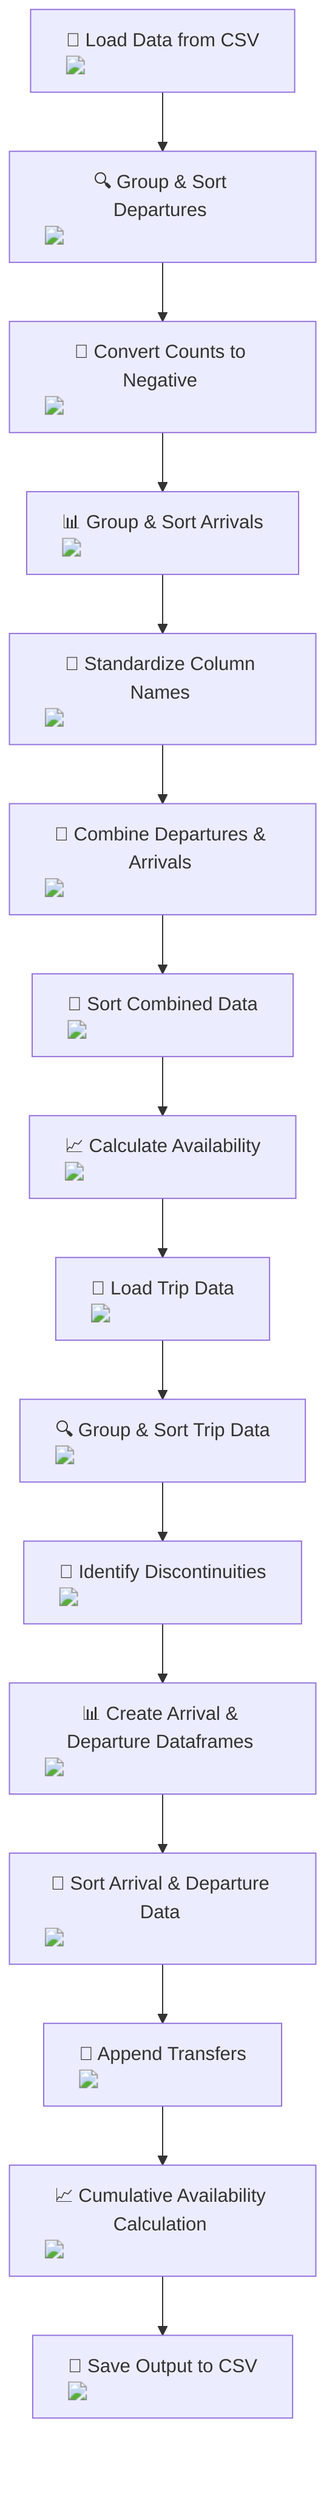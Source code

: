 flowchart TD
    A["📂 Load Data from CSV <img src='icons/file.svg' />"] --> B["🔍 Group & Sort Departures <img src='table.svg' />"]
    B --> C["🔄 Convert Counts to Negative <img src='column_split.svg' />"]
    C --> D["📊 Group & Sort Arrivals <img src='table.svg' />"]
    D --> E["🔄 Standardize Column Names <img src='column_split.svg' />"]
    E --> F["🔗 Combine Departures & Arrivals <img src='table.svg' />"]
    F --> G["📅 Sort Combined Data <img src='table.svg' />"]
    G --> H["📈 Calculate Availability <img src='lineplot_template.svg' />"]
    H --> I["📂 Load Trip Data <img src='file.svg' />"]
    I --> J["🔍 Group & Sort Trip Data <img src='table.svg' />"]
    J --> K["🚦 Identify Discontinuities <img src='column_split.svg' />"]
    K --> L["📊 Create Arrival & Departure Dataframes <img src='table.svg' />"]
    L --> M["📅 Sort Arrival & Departure Data <img src='table.svg' />"]
    M --> N["🔄 Append Transfers <img src='table.svg' />"]
    N --> O["📈 Cumulative Availability Calculation <img src='lineplot_template.svg' />"]
    O --> P["💾 Save Output to CSV <img src='icons/file.svg' />"]